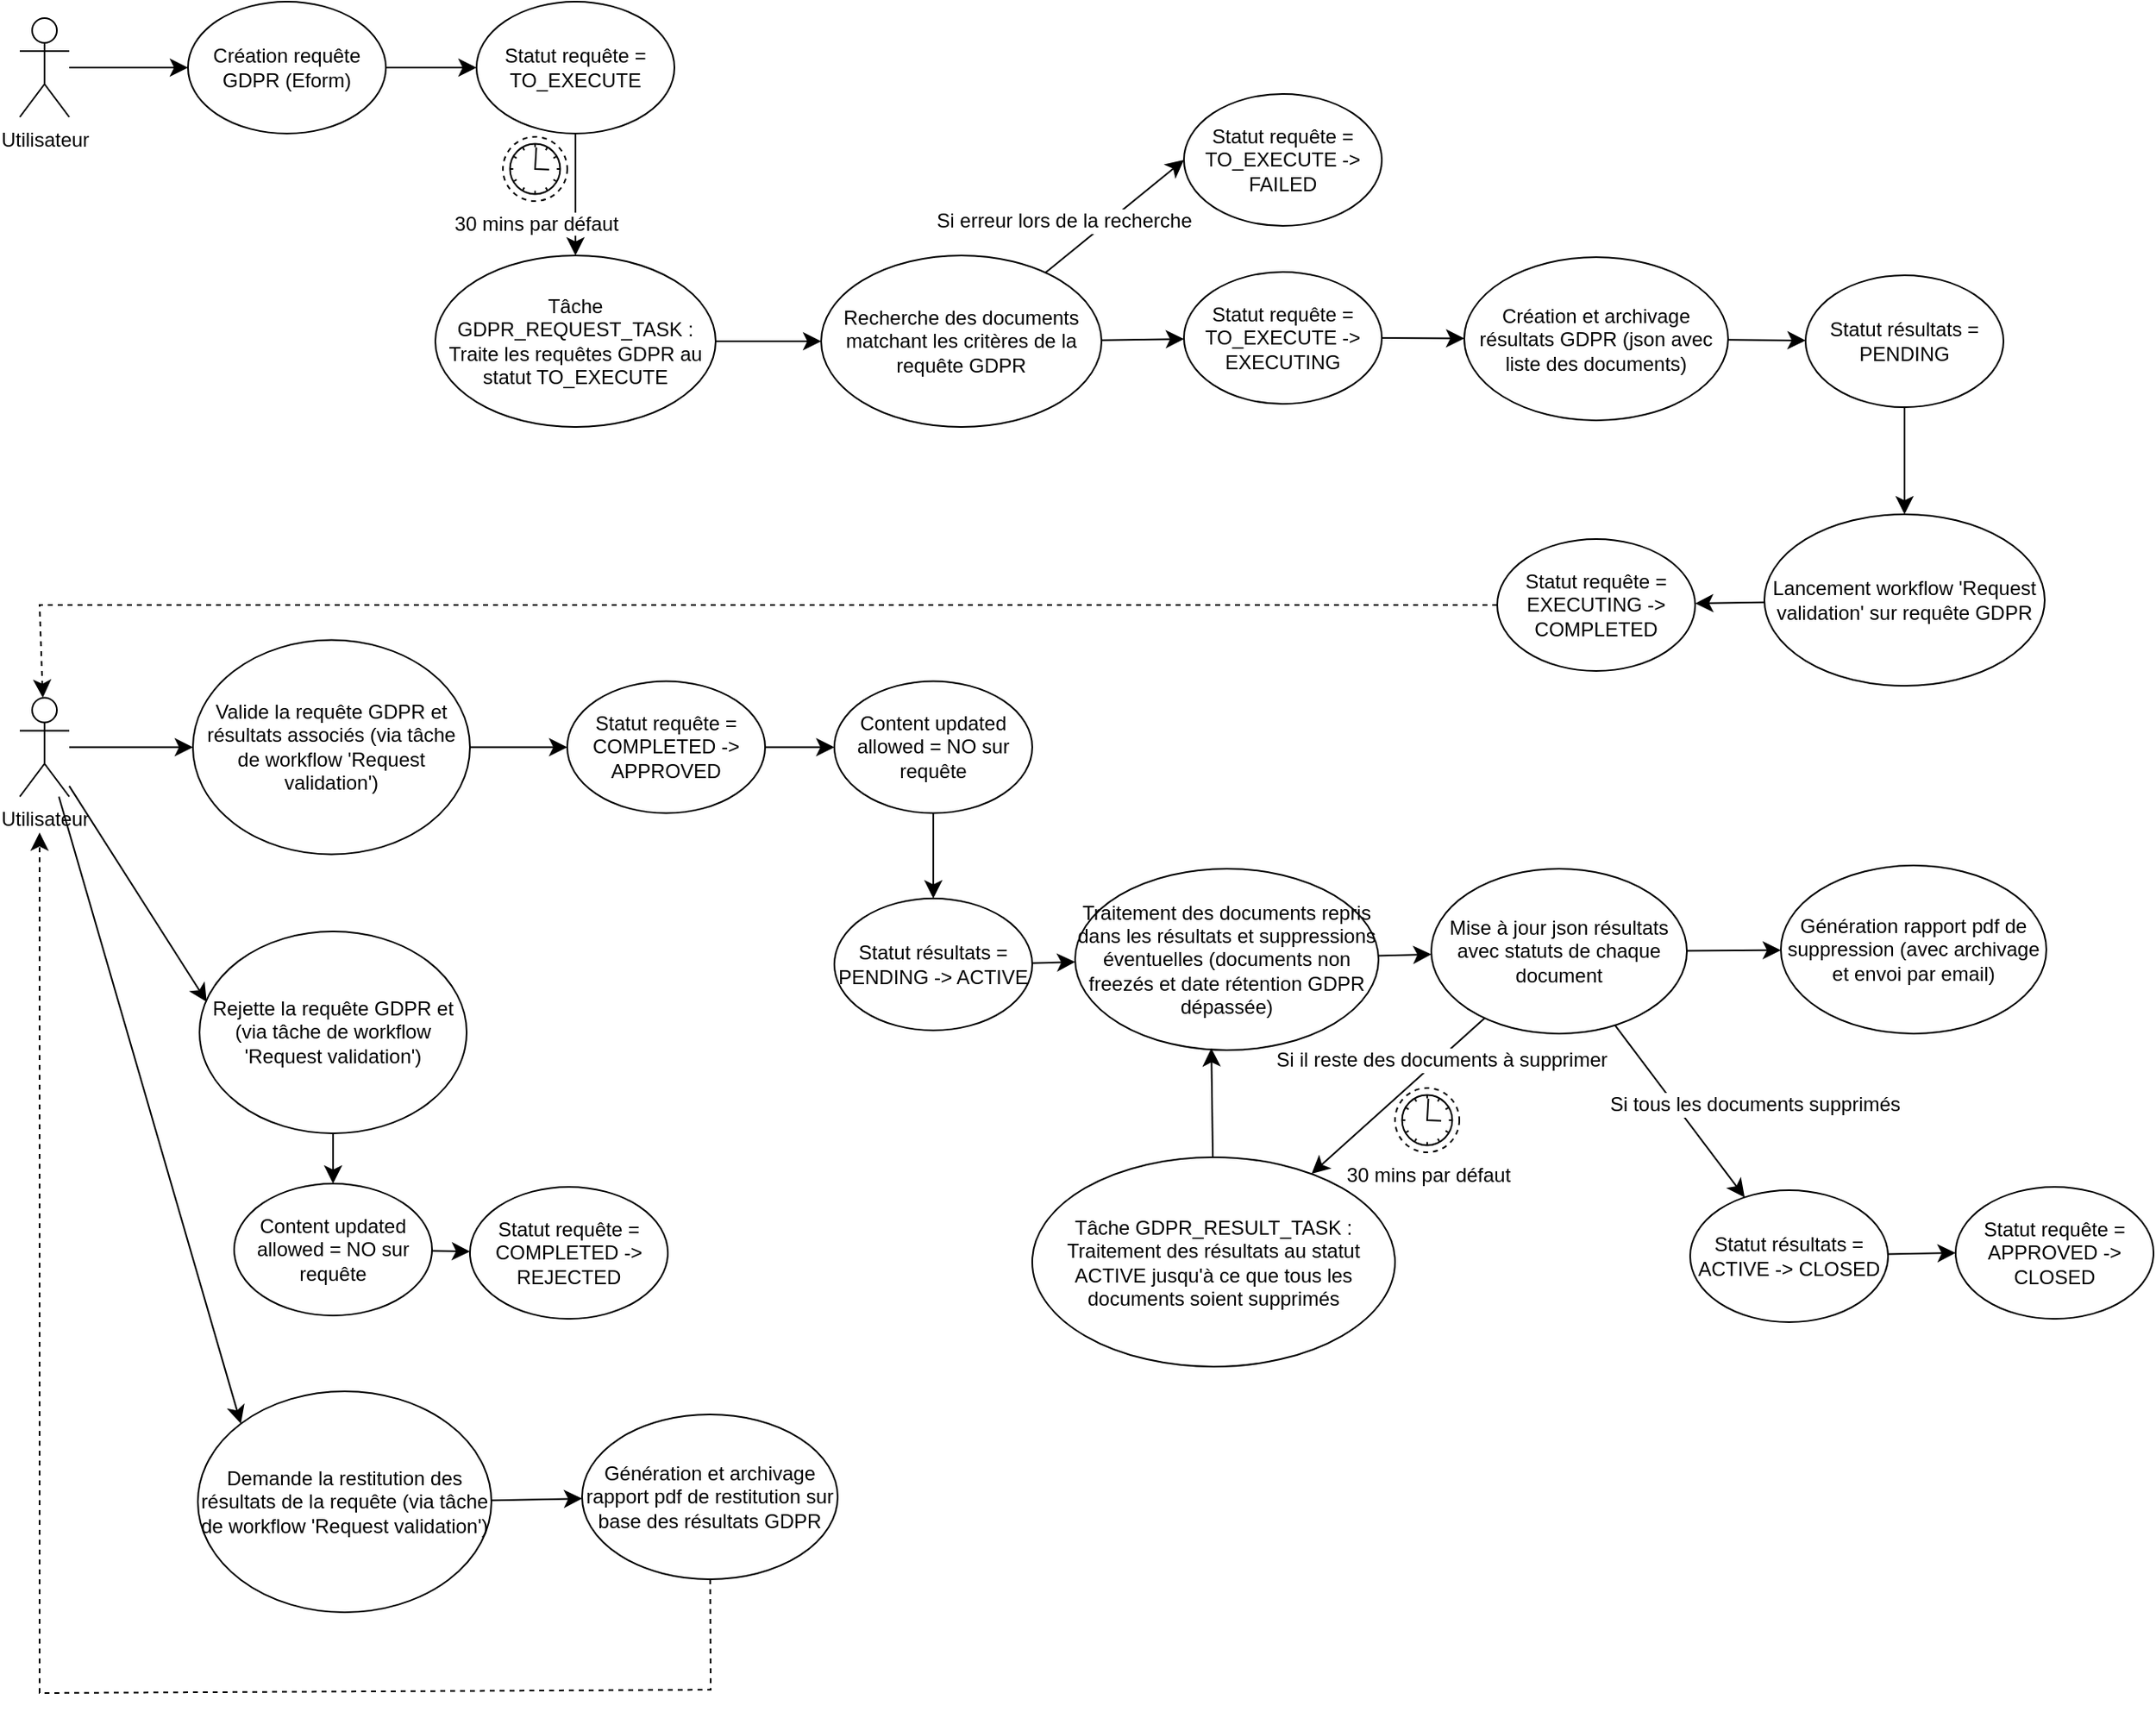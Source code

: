 <mxfile version="24.2.3" type="github">
  <diagram name="Page-1" id="GRHu8RxMNXAJBxAdQUsW">
    <mxGraphModel dx="2234" dy="1204" grid="0" gridSize="10" guides="1" tooltips="1" connect="1" arrows="1" fold="1" page="0" pageScale="1" pageWidth="827" pageHeight="1169" math="0" shadow="0">
      <root>
        <mxCell id="0" />
        <mxCell id="1" parent="0" />
        <mxCell id="-7W27BLvMPK36RZUXrOV-3" style="edgeStyle=none;curved=1;rounded=0;orthogonalLoop=1;jettySize=auto;html=1;fontSize=12;startSize=8;endSize=8;" edge="1" parent="1" source="-7W27BLvMPK36RZUXrOV-1" target="-7W27BLvMPK36RZUXrOV-2">
          <mxGeometry relative="1" as="geometry" />
        </mxCell>
        <mxCell id="-7W27BLvMPK36RZUXrOV-1" value="Création requête GDPR (Eform)" style="ellipse;whiteSpace=wrap;html=1;" vertex="1" parent="1">
          <mxGeometry x="-379" y="-79" width="120" height="80" as="geometry" />
        </mxCell>
        <mxCell id="-7W27BLvMPK36RZUXrOV-5" style="edgeStyle=none;curved=1;rounded=0;orthogonalLoop=1;jettySize=auto;html=1;fontSize=12;startSize=8;endSize=8;" edge="1" parent="1" source="-7W27BLvMPK36RZUXrOV-2" target="-7W27BLvMPK36RZUXrOV-4">
          <mxGeometry relative="1" as="geometry" />
        </mxCell>
        <mxCell id="-7W27BLvMPK36RZUXrOV-2" value="Statut requête = TO_EXECUTE" style="ellipse;whiteSpace=wrap;html=1;" vertex="1" parent="1">
          <mxGeometry x="-204" y="-79" width="120" height="80" as="geometry" />
        </mxCell>
        <mxCell id="-7W27BLvMPK36RZUXrOV-7" style="edgeStyle=none;curved=1;rounded=0;orthogonalLoop=1;jettySize=auto;html=1;fontSize=12;startSize=8;endSize=8;" edge="1" parent="1" source="-7W27BLvMPK36RZUXrOV-4" target="-7W27BLvMPK36RZUXrOV-6">
          <mxGeometry relative="1" as="geometry" />
        </mxCell>
        <mxCell id="-7W27BLvMPK36RZUXrOV-4" value="Tâche GDPR_REQUEST_TASK : Traite les requêtes GDPR au statut TO_EXECUTE" style="ellipse;whiteSpace=wrap;html=1;" vertex="1" parent="1">
          <mxGeometry x="-229" y="75" width="170" height="104" as="geometry" />
        </mxCell>
        <mxCell id="-7W27BLvMPK36RZUXrOV-9" style="edgeStyle=none;curved=1;rounded=0;orthogonalLoop=1;jettySize=auto;html=1;fontSize=12;startSize=8;endSize=8;" edge="1" parent="1" source="-7W27BLvMPK36RZUXrOV-6" target="-7W27BLvMPK36RZUXrOV-8">
          <mxGeometry relative="1" as="geometry" />
        </mxCell>
        <mxCell id="-7W27BLvMPK36RZUXrOV-47" style="edgeStyle=none;curved=1;rounded=0;orthogonalLoop=1;jettySize=auto;html=1;entryX=0;entryY=0.5;entryDx=0;entryDy=0;fontSize=12;startSize=8;endSize=8;" edge="1" parent="1" source="-7W27BLvMPK36RZUXrOV-6" target="-7W27BLvMPK36RZUXrOV-46">
          <mxGeometry relative="1" as="geometry" />
        </mxCell>
        <mxCell id="-7W27BLvMPK36RZUXrOV-48" value="Si erreur lors de la recherche" style="edgeLabel;html=1;align=center;verticalAlign=middle;resizable=0;points=[];fontSize=12;" vertex="1" connectable="0" parent="-7W27BLvMPK36RZUXrOV-47">
          <mxGeometry x="0.201" y="-1" relative="1" as="geometry">
            <mxPoint x="-40" y="9" as="offset" />
          </mxGeometry>
        </mxCell>
        <mxCell id="-7W27BLvMPK36RZUXrOV-6" value="Recherche des documents matchant les critères de la requête GDPR" style="ellipse;whiteSpace=wrap;html=1;" vertex="1" parent="1">
          <mxGeometry x="5" y="75" width="170" height="104" as="geometry" />
        </mxCell>
        <mxCell id="-7W27BLvMPK36RZUXrOV-11" style="edgeStyle=none;curved=1;rounded=0;orthogonalLoop=1;jettySize=auto;html=1;fontSize=12;startSize=8;endSize=8;" edge="1" parent="1" source="-7W27BLvMPK36RZUXrOV-8" target="-7W27BLvMPK36RZUXrOV-10">
          <mxGeometry relative="1" as="geometry" />
        </mxCell>
        <mxCell id="-7W27BLvMPK36RZUXrOV-8" value="Statut requête = TO_EXECUTE -&amp;gt; EXECUTING" style="ellipse;whiteSpace=wrap;html=1;" vertex="1" parent="1">
          <mxGeometry x="225" y="85" width="120" height="80" as="geometry" />
        </mxCell>
        <mxCell id="-7W27BLvMPK36RZUXrOV-15" style="edgeStyle=none;curved=1;rounded=0;orthogonalLoop=1;jettySize=auto;html=1;fontSize=12;startSize=8;endSize=8;" edge="1" parent="1" source="-7W27BLvMPK36RZUXrOV-22" target="-7W27BLvMPK36RZUXrOV-14">
          <mxGeometry relative="1" as="geometry" />
        </mxCell>
        <mxCell id="-7W27BLvMPK36RZUXrOV-23" style="edgeStyle=none;curved=1;rounded=0;orthogonalLoop=1;jettySize=auto;html=1;fontSize=12;startSize=8;endSize=8;" edge="1" parent="1" source="-7W27BLvMPK36RZUXrOV-10" target="-7W27BLvMPK36RZUXrOV-22">
          <mxGeometry relative="1" as="geometry" />
        </mxCell>
        <mxCell id="-7W27BLvMPK36RZUXrOV-10" value="Création et archivage résultats GDPR (json avec liste des documents)" style="ellipse;whiteSpace=wrap;html=1;" vertex="1" parent="1">
          <mxGeometry x="395" y="76" width="160" height="99" as="geometry" />
        </mxCell>
        <mxCell id="-7W27BLvMPK36RZUXrOV-13" style="edgeStyle=none;curved=1;rounded=0;orthogonalLoop=1;jettySize=auto;html=1;fontSize=12;startSize=8;endSize=8;" edge="1" parent="1" source="-7W27BLvMPK36RZUXrOV-12" target="-7W27BLvMPK36RZUXrOV-1">
          <mxGeometry relative="1" as="geometry" />
        </mxCell>
        <mxCell id="-7W27BLvMPK36RZUXrOV-12" value="Utilisateur" style="shape=umlActor;verticalLabelPosition=bottom;verticalAlign=top;html=1;outlineConnect=0;" vertex="1" parent="1">
          <mxGeometry x="-481" y="-69" width="30" height="60" as="geometry" />
        </mxCell>
        <mxCell id="-7W27BLvMPK36RZUXrOV-17" style="edgeStyle=none;curved=1;rounded=0;orthogonalLoop=1;jettySize=auto;html=1;fontSize=12;startSize=8;endSize=8;" edge="1" parent="1" source="-7W27BLvMPK36RZUXrOV-14" target="-7W27BLvMPK36RZUXrOV-16">
          <mxGeometry relative="1" as="geometry" />
        </mxCell>
        <mxCell id="-7W27BLvMPK36RZUXrOV-14" value="Lancement workflow &#39;Request validation&#39; sur requête GDPR" style="ellipse;whiteSpace=wrap;html=1;" vertex="1" parent="1">
          <mxGeometry x="577" y="232" width="170" height="104" as="geometry" />
        </mxCell>
        <mxCell id="-7W27BLvMPK36RZUXrOV-64" style="edgeStyle=none;curved=0;rounded=0;orthogonalLoop=1;jettySize=auto;html=1;fontSize=12;startSize=8;endSize=8;dashed=1;" edge="1" parent="1" source="-7W27BLvMPK36RZUXrOV-16" target="-7W27BLvMPK36RZUXrOV-19">
          <mxGeometry relative="1" as="geometry">
            <Array as="points">
              <mxPoint x="-469" y="287" />
            </Array>
          </mxGeometry>
        </mxCell>
        <mxCell id="-7W27BLvMPK36RZUXrOV-16" value="Statut requête = EXECUTING -&amp;gt; COMPLETED" style="ellipse;whiteSpace=wrap;html=1;" vertex="1" parent="1">
          <mxGeometry x="415" y="247" width="120" height="80" as="geometry" />
        </mxCell>
        <mxCell id="-7W27BLvMPK36RZUXrOV-18" value="30 mins par défaut" style="points=[[0.145,0.145,0],[0.5,0,0],[0.855,0.145,0],[1,0.5,0],[0.855,0.855,0],[0.5,1,0],[0.145,0.855,0],[0,0.5,0]];shape=mxgraph.bpmn.event;html=1;verticalLabelPosition=bottom;labelBackgroundColor=#ffffff;verticalAlign=top;align=center;perimeter=ellipsePerimeter;outlineConnect=0;aspect=fixed;outline=eventNonint;symbol=timer;" vertex="1" parent="1">
          <mxGeometry x="-188" y="3" width="39" height="39" as="geometry" />
        </mxCell>
        <mxCell id="-7W27BLvMPK36RZUXrOV-21" style="edgeStyle=none;curved=1;rounded=0;orthogonalLoop=1;jettySize=auto;html=1;entryX=0;entryY=0.5;entryDx=0;entryDy=0;fontSize=12;startSize=8;endSize=8;" edge="1" parent="1" source="-7W27BLvMPK36RZUXrOV-19" target="-7W27BLvMPK36RZUXrOV-20">
          <mxGeometry relative="1" as="geometry" />
        </mxCell>
        <mxCell id="-7W27BLvMPK36RZUXrOV-19" value="Utilisateur" style="shape=umlActor;verticalLabelPosition=bottom;verticalAlign=top;html=1;outlineConnect=0;" vertex="1" parent="1">
          <mxGeometry x="-481" y="343.25" width="30" height="60" as="geometry" />
        </mxCell>
        <mxCell id="-7W27BLvMPK36RZUXrOV-25" style="edgeStyle=none;curved=1;rounded=0;orthogonalLoop=1;jettySize=auto;html=1;entryX=0;entryY=0.5;entryDx=0;entryDy=0;fontSize=12;startSize=8;endSize=8;" edge="1" parent="1" source="-7W27BLvMPK36RZUXrOV-20" target="-7W27BLvMPK36RZUXrOV-24">
          <mxGeometry relative="1" as="geometry" />
        </mxCell>
        <mxCell id="-7W27BLvMPK36RZUXrOV-20" value="Valide la requête GDPR et résultats associés (via tâche de workflow &#39;Request validation&#39;)" style="ellipse;whiteSpace=wrap;html=1;" vertex="1" parent="1">
          <mxGeometry x="-376" y="308.25" width="168" height="130" as="geometry" />
        </mxCell>
        <mxCell id="-7W27BLvMPK36RZUXrOV-22" value="Statut résultats = PENDING" style="ellipse;whiteSpace=wrap;html=1;" vertex="1" parent="1">
          <mxGeometry x="602" y="87" width="120" height="80" as="geometry" />
        </mxCell>
        <mxCell id="-7W27BLvMPK36RZUXrOV-27" style="edgeStyle=none;curved=1;rounded=0;orthogonalLoop=1;jettySize=auto;html=1;fontSize=12;startSize=8;endSize=8;" edge="1" parent="1" source="-7W27BLvMPK36RZUXrOV-24" target="-7W27BLvMPK36RZUXrOV-26">
          <mxGeometry relative="1" as="geometry" />
        </mxCell>
        <mxCell id="-7W27BLvMPK36RZUXrOV-24" value="Statut requête = COMPLETED -&amp;gt; APPROVED" style="ellipse;whiteSpace=wrap;html=1;" vertex="1" parent="1">
          <mxGeometry x="-149" y="333.25" width="120" height="80" as="geometry" />
        </mxCell>
        <mxCell id="-7W27BLvMPK36RZUXrOV-29" style="edgeStyle=none;curved=1;rounded=0;orthogonalLoop=1;jettySize=auto;html=1;fontSize=12;startSize=8;endSize=8;" edge="1" parent="1" source="-7W27BLvMPK36RZUXrOV-26" target="-7W27BLvMPK36RZUXrOV-28">
          <mxGeometry relative="1" as="geometry" />
        </mxCell>
        <mxCell id="-7W27BLvMPK36RZUXrOV-26" value="Content updated allowed = NO sur requête" style="ellipse;whiteSpace=wrap;html=1;" vertex="1" parent="1">
          <mxGeometry x="13" y="333.25" width="120" height="80" as="geometry" />
        </mxCell>
        <mxCell id="-7W27BLvMPK36RZUXrOV-31" style="edgeStyle=none;curved=1;rounded=0;orthogonalLoop=1;jettySize=auto;html=1;fontSize=12;startSize=8;endSize=8;" edge="1" parent="1" source="-7W27BLvMPK36RZUXrOV-28" target="-7W27BLvMPK36RZUXrOV-30">
          <mxGeometry relative="1" as="geometry" />
        </mxCell>
        <mxCell id="-7W27BLvMPK36RZUXrOV-28" value="Statut résultats = PENDING -&amp;gt; ACTIVE" style="ellipse;whiteSpace=wrap;html=1;" vertex="1" parent="1">
          <mxGeometry x="13" y="465" width="120" height="80" as="geometry" />
        </mxCell>
        <mxCell id="-7W27BLvMPK36RZUXrOV-33" style="edgeStyle=none;curved=1;rounded=0;orthogonalLoop=1;jettySize=auto;html=1;fontSize=12;startSize=8;endSize=8;" edge="1" parent="1" source="-7W27BLvMPK36RZUXrOV-30" target="-7W27BLvMPK36RZUXrOV-32">
          <mxGeometry relative="1" as="geometry" />
        </mxCell>
        <mxCell id="-7W27BLvMPK36RZUXrOV-30" value="Traitement des documents repris dans les résultats et suppressions éventuelles (documents non freezés et date rétention GDPR dépassée)" style="ellipse;whiteSpace=wrap;html=1;" vertex="1" parent="1">
          <mxGeometry x="159" y="447" width="184" height="110" as="geometry" />
        </mxCell>
        <mxCell id="-7W27BLvMPK36RZUXrOV-35" style="edgeStyle=none;curved=1;rounded=0;orthogonalLoop=1;jettySize=auto;html=1;fontSize=12;startSize=8;endSize=8;" edge="1" parent="1" source="-7W27BLvMPK36RZUXrOV-32" target="-7W27BLvMPK36RZUXrOV-34">
          <mxGeometry relative="1" as="geometry" />
        </mxCell>
        <mxCell id="-7W27BLvMPK36RZUXrOV-36" value="Si tous les documents supprimés" style="edgeLabel;html=1;align=center;verticalAlign=middle;resizable=0;points=[];fontSize=12;" vertex="1" connectable="0" parent="-7W27BLvMPK36RZUXrOV-35">
          <mxGeometry x="-0.142" y="1" relative="1" as="geometry">
            <mxPoint x="50" y="4" as="offset" />
          </mxGeometry>
        </mxCell>
        <mxCell id="-7W27BLvMPK36RZUXrOV-42" style="edgeStyle=none;curved=1;rounded=0;orthogonalLoop=1;jettySize=auto;html=1;fontSize=12;startSize=8;endSize=8;" edge="1" parent="1" source="-7W27BLvMPK36RZUXrOV-32" target="-7W27BLvMPK36RZUXrOV-41">
          <mxGeometry relative="1" as="geometry" />
        </mxCell>
        <mxCell id="-7W27BLvMPK36RZUXrOV-43" value="Si il reste des documents à supprimer" style="edgeLabel;html=1;align=center;verticalAlign=middle;resizable=0;points=[];fontSize=12;" vertex="1" connectable="0" parent="-7W27BLvMPK36RZUXrOV-42">
          <mxGeometry x="0.051" y="4" relative="1" as="geometry">
            <mxPoint x="26" y="-27" as="offset" />
          </mxGeometry>
        </mxCell>
        <mxCell id="-7W27BLvMPK36RZUXrOV-57" style="edgeStyle=none;curved=1;rounded=0;orthogonalLoop=1;jettySize=auto;html=1;fontSize=12;startSize=8;endSize=8;" edge="1" parent="1" source="-7W27BLvMPK36RZUXrOV-32" target="-7W27BLvMPK36RZUXrOV-56">
          <mxGeometry relative="1" as="geometry" />
        </mxCell>
        <mxCell id="-7W27BLvMPK36RZUXrOV-32" value="Mise à jour json résultats avec statuts de chaque document" style="ellipse;whiteSpace=wrap;html=1;" vertex="1" parent="1">
          <mxGeometry x="375" y="447" width="155" height="100" as="geometry" />
        </mxCell>
        <mxCell id="-7W27BLvMPK36RZUXrOV-40" style="edgeStyle=none;curved=1;rounded=0;orthogonalLoop=1;jettySize=auto;html=1;entryX=0;entryY=0.5;entryDx=0;entryDy=0;fontSize=12;startSize=8;endSize=8;" edge="1" parent="1" source="-7W27BLvMPK36RZUXrOV-34" target="-7W27BLvMPK36RZUXrOV-37">
          <mxGeometry relative="1" as="geometry" />
        </mxCell>
        <mxCell id="-7W27BLvMPK36RZUXrOV-34" value="Statut résultats = ACTIVE -&amp;gt; CLOSED" style="ellipse;whiteSpace=wrap;html=1;" vertex="1" parent="1">
          <mxGeometry x="532" y="642" width="120" height="80" as="geometry" />
        </mxCell>
        <mxCell id="-7W27BLvMPK36RZUXrOV-37" value="Statut requête = APPROVED -&amp;gt; CLOSED" style="ellipse;whiteSpace=wrap;html=1;" vertex="1" parent="1">
          <mxGeometry x="693" y="640" width="120" height="80" as="geometry" />
        </mxCell>
        <mxCell id="-7W27BLvMPK36RZUXrOV-41" value="Tâche GDPR_RESULT_TASK : Traitement des résultats au statut ACTIVE jusqu&#39;à ce que tous les documents soient supprimés" style="ellipse;whiteSpace=wrap;html=1;" vertex="1" parent="1">
          <mxGeometry x="133" y="622" width="220" height="127" as="geometry" />
        </mxCell>
        <mxCell id="-7W27BLvMPK36RZUXrOV-44" value="30 mins par défaut" style="points=[[0.145,0.145,0],[0.5,0,0],[0.855,0.145,0],[1,0.5,0],[0.855,0.855,0],[0.5,1,0],[0.145,0.855,0],[0,0.5,0]];shape=mxgraph.bpmn.event;html=1;verticalLabelPosition=bottom;labelBackgroundColor=#ffffff;verticalAlign=top;align=center;perimeter=ellipsePerimeter;outlineConnect=0;aspect=fixed;outline=eventNonint;symbol=timer;" vertex="1" parent="1">
          <mxGeometry x="353" y="580" width="39" height="39" as="geometry" />
        </mxCell>
        <mxCell id="-7W27BLvMPK36RZUXrOV-45" style="edgeStyle=none;curved=1;rounded=0;orthogonalLoop=1;jettySize=auto;html=1;entryX=0.449;entryY=0.99;entryDx=0;entryDy=0;entryPerimeter=0;fontSize=12;startSize=8;endSize=8;" edge="1" parent="1" source="-7W27BLvMPK36RZUXrOV-41" target="-7W27BLvMPK36RZUXrOV-30">
          <mxGeometry relative="1" as="geometry" />
        </mxCell>
        <mxCell id="-7W27BLvMPK36RZUXrOV-46" value="&lt;div&gt;Statut requête = TO_EXECUTE -&amp;gt; FAILED&lt;br&gt;&lt;/div&gt;" style="ellipse;whiteSpace=wrap;html=1;" vertex="1" parent="1">
          <mxGeometry x="225" y="-23" width="120" height="80" as="geometry" />
        </mxCell>
        <mxCell id="-7W27BLvMPK36RZUXrOV-53" style="edgeStyle=none;curved=1;rounded=0;orthogonalLoop=1;jettySize=auto;html=1;fontSize=12;startSize=8;endSize=8;" edge="1" parent="1" source="-7W27BLvMPK36RZUXrOV-49" target="-7W27BLvMPK36RZUXrOV-51">
          <mxGeometry relative="1" as="geometry" />
        </mxCell>
        <mxCell id="-7W27BLvMPK36RZUXrOV-49" value="Rejette la requête GDPR et (via tâche de workflow &#39;Request validation&#39;)" style="ellipse;whiteSpace=wrap;html=1;" vertex="1" parent="1">
          <mxGeometry x="-372" y="485" width="162" height="122.5" as="geometry" />
        </mxCell>
        <mxCell id="-7W27BLvMPK36RZUXrOV-50" style="edgeStyle=none;curved=1;rounded=0;orthogonalLoop=1;jettySize=auto;html=1;entryX=0.027;entryY=0.349;entryDx=0;entryDy=0;entryPerimeter=0;fontSize=12;startSize=8;endSize=8;" edge="1" parent="1" source="-7W27BLvMPK36RZUXrOV-19" target="-7W27BLvMPK36RZUXrOV-49">
          <mxGeometry relative="1" as="geometry" />
        </mxCell>
        <mxCell id="-7W27BLvMPK36RZUXrOV-55" style="edgeStyle=none;curved=1;rounded=0;orthogonalLoop=1;jettySize=auto;html=1;fontSize=12;startSize=8;endSize=8;" edge="1" parent="1" source="-7W27BLvMPK36RZUXrOV-51" target="-7W27BLvMPK36RZUXrOV-54">
          <mxGeometry relative="1" as="geometry" />
        </mxCell>
        <mxCell id="-7W27BLvMPK36RZUXrOV-51" value="Content updated allowed = NO sur requête" style="ellipse;whiteSpace=wrap;html=1;" vertex="1" parent="1">
          <mxGeometry x="-351" y="638" width="120" height="80" as="geometry" />
        </mxCell>
        <mxCell id="-7W27BLvMPK36RZUXrOV-54" value="Statut requête = COMPLETED -&amp;gt; REJECTED" style="ellipse;whiteSpace=wrap;html=1;" vertex="1" parent="1">
          <mxGeometry x="-208" y="640" width="120" height="80" as="geometry" />
        </mxCell>
        <mxCell id="-7W27BLvMPK36RZUXrOV-56" value="Génération rapport pdf de suppression (avec archivage et envoi par email)" style="ellipse;whiteSpace=wrap;html=1;" vertex="1" parent="1">
          <mxGeometry x="587" y="445" width="161" height="102" as="geometry" />
        </mxCell>
        <mxCell id="-7W27BLvMPK36RZUXrOV-71" style="edgeStyle=none;curved=1;rounded=0;orthogonalLoop=1;jettySize=auto;html=1;fontSize=12;startSize=8;endSize=8;" edge="1" parent="1" source="-7W27BLvMPK36RZUXrOV-68" target="-7W27BLvMPK36RZUXrOV-70">
          <mxGeometry relative="1" as="geometry" />
        </mxCell>
        <mxCell id="-7W27BLvMPK36RZUXrOV-68" value="Demande la restitution des résultats de la requête (via tâche de workflow &#39;Request validation&#39;)" style="ellipse;whiteSpace=wrap;html=1;" vertex="1" parent="1">
          <mxGeometry x="-373" y="764" width="178" height="134" as="geometry" />
        </mxCell>
        <mxCell id="-7W27BLvMPK36RZUXrOV-69" style="edgeStyle=none;curved=1;rounded=0;orthogonalLoop=1;jettySize=auto;html=1;entryX=0;entryY=0;entryDx=0;entryDy=0;fontSize=12;startSize=8;endSize=8;" edge="1" parent="1" source="-7W27BLvMPK36RZUXrOV-19" target="-7W27BLvMPK36RZUXrOV-68">
          <mxGeometry relative="1" as="geometry" />
        </mxCell>
        <mxCell id="-7W27BLvMPK36RZUXrOV-72" style="edgeStyle=none;curved=0;rounded=0;orthogonalLoop=1;jettySize=auto;html=1;fontSize=12;startSize=8;endSize=8;dashed=1;" edge="1" parent="1" source="-7W27BLvMPK36RZUXrOV-70">
          <mxGeometry relative="1" as="geometry">
            <mxPoint x="-469" y="425" as="targetPoint" />
            <Array as="points">
              <mxPoint x="-62" y="945" />
              <mxPoint x="-469" y="947" />
            </Array>
          </mxGeometry>
        </mxCell>
        <mxCell id="-7W27BLvMPK36RZUXrOV-70" value="Génération et archivage rapport pdf de restitution sur base des résultats GDPR" style="ellipse;whiteSpace=wrap;html=1;" vertex="1" parent="1">
          <mxGeometry x="-140" y="778" width="155" height="100" as="geometry" />
        </mxCell>
      </root>
    </mxGraphModel>
  </diagram>
</mxfile>
